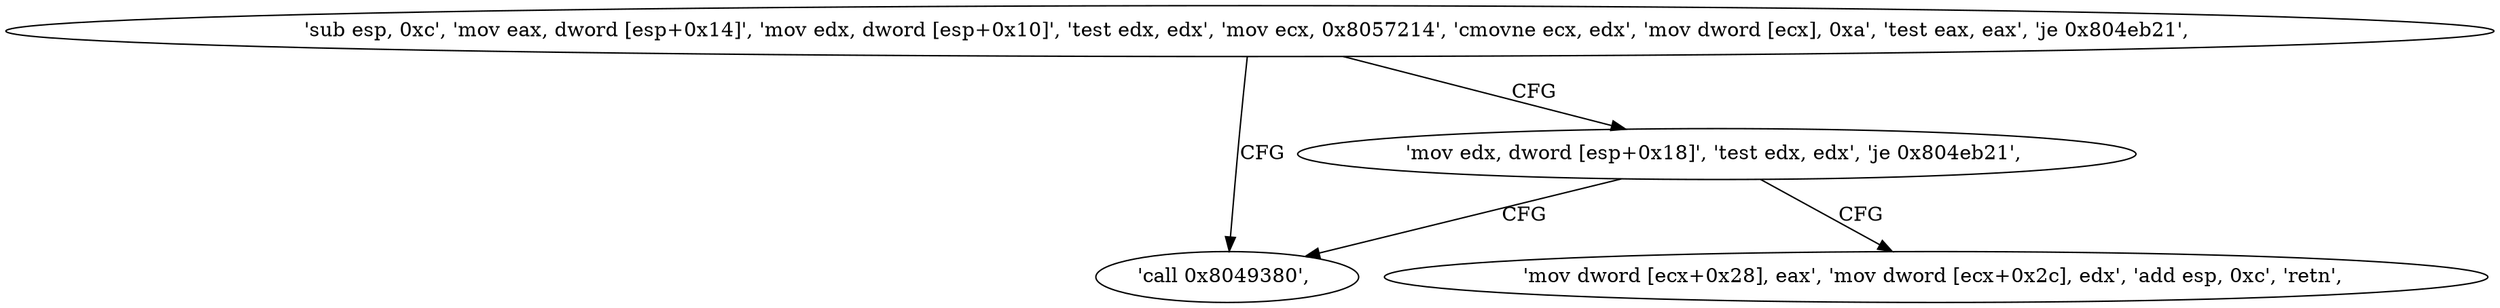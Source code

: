 digraph "func" {
"134540016" [label = "'sub esp, 0xc', 'mov eax, dword [esp+0x14]', 'mov edx, dword [esp+0x10]', 'test edx, edx', 'mov ecx, 0x8057214', 'cmovne ecx, edx', 'mov dword [ecx], 0xa', 'test eax, eax', 'je 0x804eb21', " ]
"134540065" [label = "'call 0x8049380', " ]
"134540047" [label = "'mov edx, dword [esp+0x18]', 'test edx, edx', 'je 0x804eb21', " ]
"134540055" [label = "'mov dword [ecx+0x28], eax', 'mov dword [ecx+0x2c], edx', 'add esp, 0xc', 'retn', " ]
"134540016" -> "134540065" [ label = "CFG" ]
"134540016" -> "134540047" [ label = "CFG" ]
"134540047" -> "134540065" [ label = "CFG" ]
"134540047" -> "134540055" [ label = "CFG" ]
}
